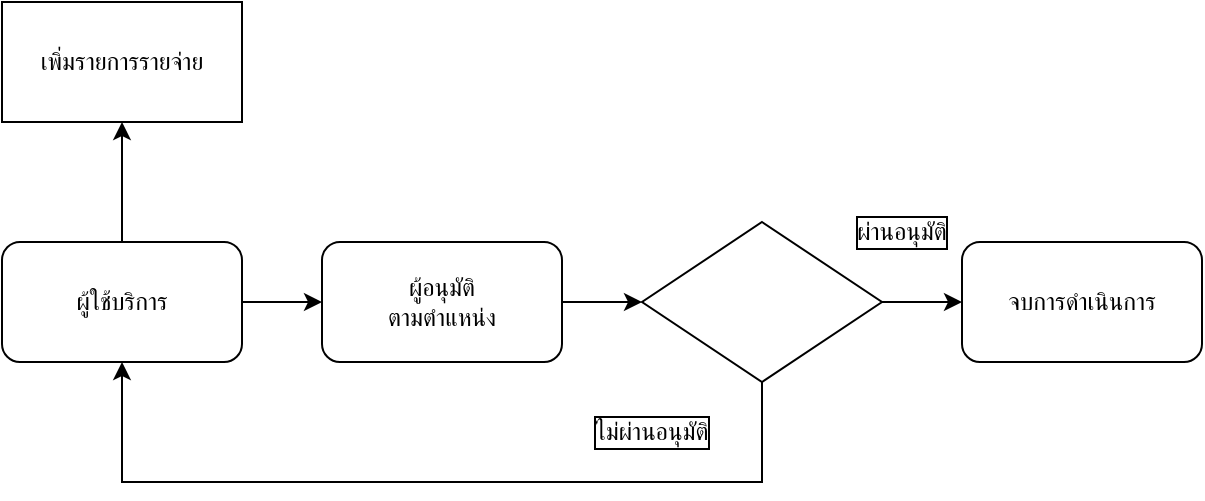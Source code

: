 <mxfile version="26.1.0">
  <diagram name="Page-1" id="xpWsUoMC6G3oUbRDl_Jd">
    <mxGraphModel dx="1106" dy="567" grid="1" gridSize="10" guides="1" tooltips="1" connect="1" arrows="1" fold="1" page="1" pageScale="1" pageWidth="850" pageHeight="1100" math="0" shadow="0">
      <root>
        <mxCell id="0" />
        <mxCell id="1" parent="0" />
        <mxCell id="fNnDw5SYeR6E-zPJxPh3-11" value="" style="edgeStyle=orthogonalEdgeStyle;rounded=0;orthogonalLoop=1;jettySize=auto;html=1;" parent="1" source="fNnDw5SYeR6E-zPJxPh3-1" target="fNnDw5SYeR6E-zPJxPh3-7" edge="1">
          <mxGeometry relative="1" as="geometry" />
        </mxCell>
        <mxCell id="Uy48yCFyxt8rlnTjZgA--2" value="" style="edgeStyle=orthogonalEdgeStyle;rounded=0;orthogonalLoop=1;jettySize=auto;html=1;" edge="1" parent="1" source="fNnDw5SYeR6E-zPJxPh3-1" target="fNnDw5SYeR6E-zPJxPh3-19">
          <mxGeometry relative="1" as="geometry" />
        </mxCell>
        <mxCell id="fNnDw5SYeR6E-zPJxPh3-1" value="ผู้ใช้บริการ" style="rounded=1;whiteSpace=wrap;html=1;" parent="1" vertex="1">
          <mxGeometry x="80" y="160" width="120" height="60" as="geometry" />
        </mxCell>
        <mxCell id="fNnDw5SYeR6E-zPJxPh3-7" value="เพิ่มรายการรายจ่าย" style="rounded=0;whiteSpace=wrap;html=1;" parent="1" vertex="1">
          <mxGeometry x="80" y="40" width="120" height="60" as="geometry" />
        </mxCell>
        <mxCell id="fNnDw5SYeR6E-zPJxPh3-16" value="ผ่านอนุมัติ" style="text;html=1;align=center;verticalAlign=middle;whiteSpace=wrap;rounded=0;labelBorderColor=default;textShadow=0;" parent="1" vertex="1">
          <mxGeometry x="500" y="140" width="60" height="30" as="geometry" />
        </mxCell>
        <mxCell id="fNnDw5SYeR6E-zPJxPh3-22" value="" style="edgeStyle=orthogonalEdgeStyle;rounded=0;orthogonalLoop=1;jettySize=auto;html=1;" parent="1" source="fNnDw5SYeR6E-zPJxPh3-19" target="fNnDw5SYeR6E-zPJxPh3-21" edge="1">
          <mxGeometry relative="1" as="geometry" />
        </mxCell>
        <mxCell id="fNnDw5SYeR6E-zPJxPh3-19" value="ผู้อนุมัติ&lt;br&gt;ตามตำแหน่ง" style="rounded=1;whiteSpace=wrap;html=1;" parent="1" vertex="1">
          <mxGeometry x="240" y="160" width="120" height="60" as="geometry" />
        </mxCell>
        <mxCell id="XDVu7FTOS-KyhrpA0AVe-4" value="" style="edgeStyle=orthogonalEdgeStyle;rounded=0;orthogonalLoop=1;jettySize=auto;html=1;" parent="1" source="fNnDw5SYeR6E-zPJxPh3-21" target="fNnDw5SYeR6E-zPJxPh3-23" edge="1">
          <mxGeometry relative="1" as="geometry" />
        </mxCell>
        <mxCell id="XDVu7FTOS-KyhrpA0AVe-5" style="edgeStyle=orthogonalEdgeStyle;rounded=0;orthogonalLoop=1;jettySize=auto;html=1;entryX=0.5;entryY=1;entryDx=0;entryDy=0;" parent="1" source="fNnDw5SYeR6E-zPJxPh3-21" target="fNnDw5SYeR6E-zPJxPh3-1" edge="1">
          <mxGeometry relative="1" as="geometry">
            <Array as="points">
              <mxPoint x="460" y="280" />
              <mxPoint x="140" y="280" />
            </Array>
          </mxGeometry>
        </mxCell>
        <mxCell id="fNnDw5SYeR6E-zPJxPh3-21" value="" style="rhombus;whiteSpace=wrap;html=1;" parent="1" vertex="1">
          <mxGeometry x="400" y="150" width="120" height="80" as="geometry" />
        </mxCell>
        <mxCell id="fNnDw5SYeR6E-zPJxPh3-23" value="จบการดำเนินการ" style="rounded=1;whiteSpace=wrap;html=1;" parent="1" vertex="1">
          <mxGeometry x="560" y="160" width="120" height="60" as="geometry" />
        </mxCell>
        <mxCell id="fNnDw5SYeR6E-zPJxPh3-27" value="ไม่ผ่านอนุมัติ" style="text;html=1;align=center;verticalAlign=middle;whiteSpace=wrap;rounded=0;labelBorderColor=default;textShadow=0;" parent="1" vertex="1">
          <mxGeometry x="350" y="240" width="110" height="30" as="geometry" />
        </mxCell>
      </root>
    </mxGraphModel>
  </diagram>
</mxfile>

